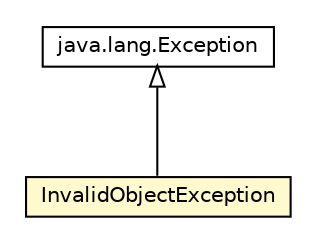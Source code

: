 #!/usr/local/bin/dot
#
# Class diagram 
# Generated by UMLGraph version 5.4 (http://www.umlgraph.org/)
#

digraph G {
	edge [fontname="Helvetica",fontsize=10,labelfontname="Helvetica",labelfontsize=10];
	node [fontname="Helvetica",fontsize=10,shape=plaintext];
	nodesep=0.25;
	ranksep=0.5;
	// com.singularity.ee.connectors.api.InvalidObjectException
	c1523 [label=<<table title="com.singularity.ee.connectors.api.InvalidObjectException" border="0" cellborder="1" cellspacing="0" cellpadding="2" port="p" bgcolor="lemonChiffon" href="./InvalidObjectException.html">
		<tr><td><table border="0" cellspacing="0" cellpadding="1">
<tr><td align="center" balign="center"> InvalidObjectException </td></tr>
		</table></td></tr>
		</table>>, URL="./InvalidObjectException.html", fontname="Helvetica", fontcolor="black", fontsize=10.0];
	//com.singularity.ee.connectors.api.InvalidObjectException extends java.lang.Exception
	c1561:p -> c1523:p [dir=back,arrowtail=empty];
	// java.lang.Exception
	c1561 [label=<<table title="java.lang.Exception" border="0" cellborder="1" cellspacing="0" cellpadding="2" port="p" href="http://download.oracle.com/javase/5/docs/api/java/lang/Exception.html">
		<tr><td><table border="0" cellspacing="0" cellpadding="1">
<tr><td align="center" balign="center"> java.lang.Exception </td></tr>
		</table></td></tr>
		</table>>, URL="http://download.oracle.com/javase/5/docs/api/java/lang/Exception.html", fontname="Helvetica", fontcolor="black", fontsize=10.0];
}

